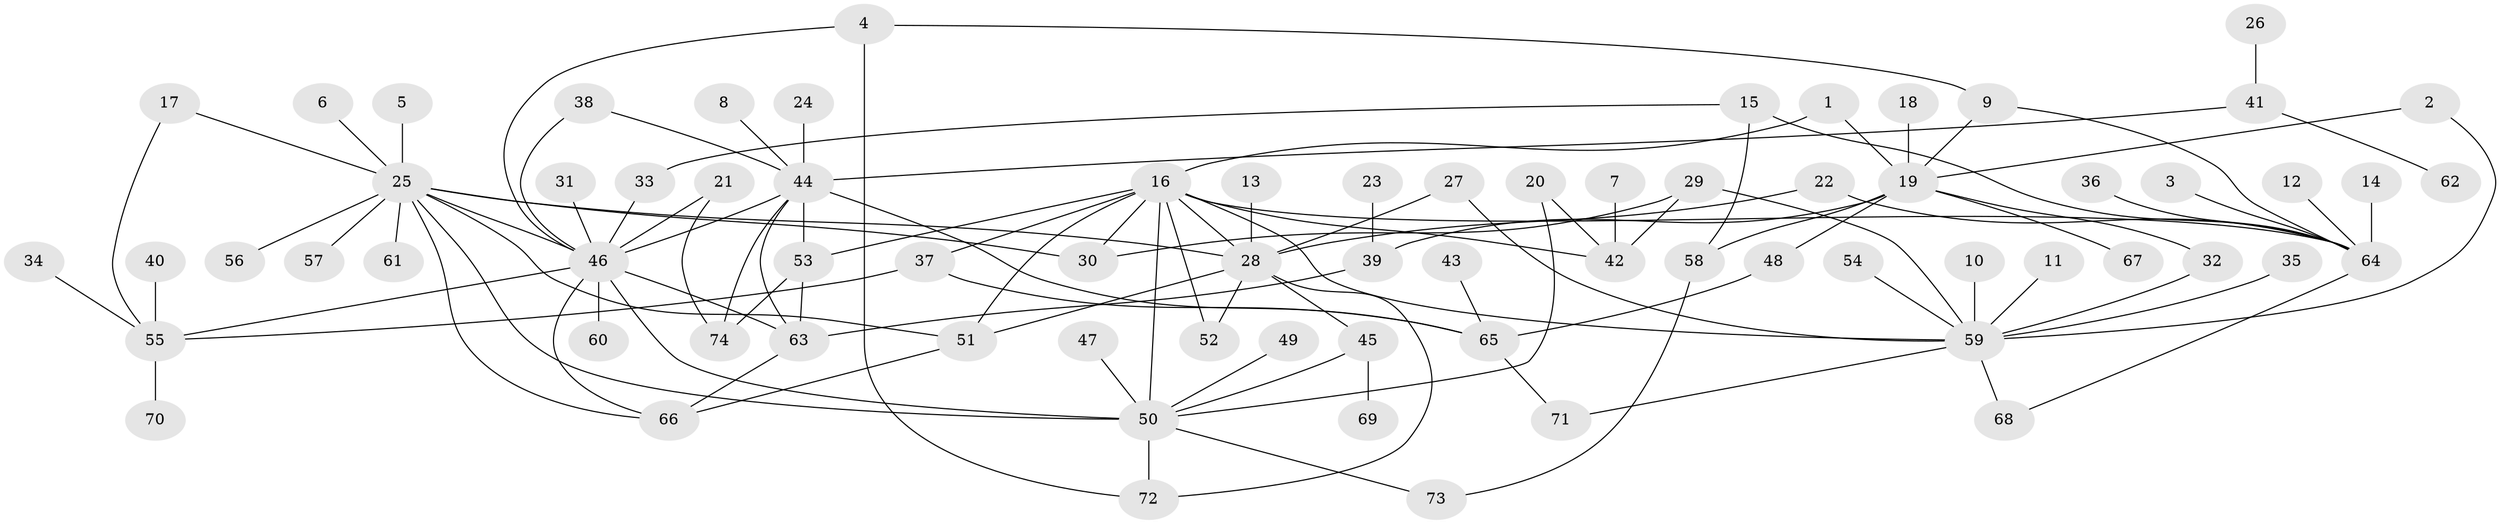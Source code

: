 // original degree distribution, {15: 0.013513513513513514, 3: 0.10810810810810811, 11: 0.02027027027027027, 12: 0.013513513513513514, 13: 0.013513513513513514, 4: 0.05405405405405406, 2: 0.25675675675675674, 5: 0.033783783783783786, 1: 0.47297297297297297, 7: 0.013513513513513514}
// Generated by graph-tools (version 1.1) at 2025/01/03/09/25 03:01:40]
// undirected, 74 vertices, 110 edges
graph export_dot {
graph [start="1"]
  node [color=gray90,style=filled];
  1;
  2;
  3;
  4;
  5;
  6;
  7;
  8;
  9;
  10;
  11;
  12;
  13;
  14;
  15;
  16;
  17;
  18;
  19;
  20;
  21;
  22;
  23;
  24;
  25;
  26;
  27;
  28;
  29;
  30;
  31;
  32;
  33;
  34;
  35;
  36;
  37;
  38;
  39;
  40;
  41;
  42;
  43;
  44;
  45;
  46;
  47;
  48;
  49;
  50;
  51;
  52;
  53;
  54;
  55;
  56;
  57;
  58;
  59;
  60;
  61;
  62;
  63;
  64;
  65;
  66;
  67;
  68;
  69;
  70;
  71;
  72;
  73;
  74;
  1 -- 16 [weight=1.0];
  1 -- 19 [weight=1.0];
  2 -- 19 [weight=1.0];
  2 -- 59 [weight=1.0];
  3 -- 64 [weight=1.0];
  4 -- 9 [weight=1.0];
  4 -- 46 [weight=1.0];
  4 -- 72 [weight=1.0];
  5 -- 25 [weight=1.0];
  6 -- 25 [weight=1.0];
  7 -- 42 [weight=1.0];
  8 -- 44 [weight=1.0];
  9 -- 19 [weight=1.0];
  9 -- 64 [weight=1.0];
  10 -- 59 [weight=1.0];
  11 -- 59 [weight=1.0];
  12 -- 64 [weight=1.0];
  13 -- 28 [weight=1.0];
  14 -- 64 [weight=1.0];
  15 -- 33 [weight=1.0];
  15 -- 58 [weight=1.0];
  15 -- 64 [weight=1.0];
  16 -- 28 [weight=1.0];
  16 -- 30 [weight=1.0];
  16 -- 37 [weight=1.0];
  16 -- 42 [weight=1.0];
  16 -- 50 [weight=2.0];
  16 -- 51 [weight=1.0];
  16 -- 52 [weight=1.0];
  16 -- 53 [weight=1.0];
  16 -- 59 [weight=1.0];
  16 -- 64 [weight=1.0];
  17 -- 25 [weight=1.0];
  17 -- 55 [weight=1.0];
  18 -- 19 [weight=1.0];
  19 -- 32 [weight=1.0];
  19 -- 39 [weight=1.0];
  19 -- 48 [weight=1.0];
  19 -- 58 [weight=1.0];
  19 -- 67 [weight=1.0];
  20 -- 42 [weight=2.0];
  20 -- 50 [weight=1.0];
  21 -- 46 [weight=1.0];
  21 -- 74 [weight=1.0];
  22 -- 28 [weight=1.0];
  22 -- 64 [weight=1.0];
  23 -- 39 [weight=1.0];
  24 -- 44 [weight=1.0];
  25 -- 28 [weight=1.0];
  25 -- 30 [weight=1.0];
  25 -- 46 [weight=1.0];
  25 -- 50 [weight=1.0];
  25 -- 51 [weight=1.0];
  25 -- 56 [weight=1.0];
  25 -- 57 [weight=1.0];
  25 -- 61 [weight=1.0];
  25 -- 66 [weight=1.0];
  26 -- 41 [weight=1.0];
  27 -- 28 [weight=1.0];
  27 -- 59 [weight=1.0];
  28 -- 45 [weight=1.0];
  28 -- 51 [weight=1.0];
  28 -- 52 [weight=1.0];
  28 -- 72 [weight=1.0];
  29 -- 30 [weight=1.0];
  29 -- 42 [weight=1.0];
  29 -- 59 [weight=1.0];
  31 -- 46 [weight=1.0];
  32 -- 59 [weight=1.0];
  33 -- 46 [weight=1.0];
  34 -- 55 [weight=1.0];
  35 -- 59 [weight=1.0];
  36 -- 64 [weight=1.0];
  37 -- 55 [weight=1.0];
  37 -- 65 [weight=1.0];
  38 -- 44 [weight=1.0];
  38 -- 46 [weight=1.0];
  39 -- 63 [weight=1.0];
  40 -- 55 [weight=1.0];
  41 -- 44 [weight=1.0];
  41 -- 62 [weight=1.0];
  43 -- 65 [weight=1.0];
  44 -- 46 [weight=1.0];
  44 -- 53 [weight=1.0];
  44 -- 63 [weight=1.0];
  44 -- 65 [weight=1.0];
  44 -- 74 [weight=1.0];
  45 -- 50 [weight=1.0];
  45 -- 69 [weight=1.0];
  46 -- 50 [weight=1.0];
  46 -- 55 [weight=1.0];
  46 -- 60 [weight=1.0];
  46 -- 63 [weight=1.0];
  46 -- 66 [weight=1.0];
  47 -- 50 [weight=1.0];
  48 -- 65 [weight=1.0];
  49 -- 50 [weight=1.0];
  50 -- 72 [weight=1.0];
  50 -- 73 [weight=1.0];
  51 -- 66 [weight=1.0];
  53 -- 63 [weight=1.0];
  53 -- 74 [weight=1.0];
  54 -- 59 [weight=1.0];
  55 -- 70 [weight=1.0];
  58 -- 73 [weight=1.0];
  59 -- 68 [weight=1.0];
  59 -- 71 [weight=1.0];
  63 -- 66 [weight=1.0];
  64 -- 68 [weight=1.0];
  65 -- 71 [weight=1.0];
}
